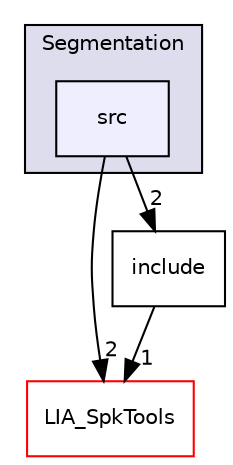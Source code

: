 digraph "LIA_SpkSeg/Segmentation/src" {
  compound=true
  node [ fontsize="10", fontname="Helvetica"];
  edge [ labelfontsize="10", labelfontname="Helvetica"];
  subgraph clusterdir_f33fabf15cdfe902d0a892de76a9ca4f {
    graph [ bgcolor="#ddddee", pencolor="black", label="Segmentation" fontname="Helvetica", fontsize="10", URL="dir_f33fabf15cdfe902d0a892de76a9ca4f.html"]
  dir_d6905173cd77d7a7eddacedca23b8998 [shape=box, label="src", style="filled", fillcolor="#eeeeff", pencolor="black", URL="dir_d6905173cd77d7a7eddacedca23b8998.html"];
  }
  dir_7b9f40c7474acebf25e66f966c5b9c6a [shape=box label="LIA_SpkTools" fillcolor="white" style="filled" color="red" URL="dir_7b9f40c7474acebf25e66f966c5b9c6a.html"];
  dir_49518ed7cb10283d4f7c42704e569012 [shape=box label="include" URL="dir_49518ed7cb10283d4f7c42704e569012.html"];
  dir_d6905173cd77d7a7eddacedca23b8998->dir_7b9f40c7474acebf25e66f966c5b9c6a [headlabel="2", labeldistance=1.5 headhref="dir_000106_000110.html"];
  dir_d6905173cd77d7a7eddacedca23b8998->dir_49518ed7cb10283d4f7c42704e569012 [headlabel="2", labeldistance=1.5 headhref="dir_000106_000105.html"];
  dir_49518ed7cb10283d4f7c42704e569012->dir_7b9f40c7474acebf25e66f966c5b9c6a [headlabel="1", labeldistance=1.5 headhref="dir_000105_000110.html"];
}
